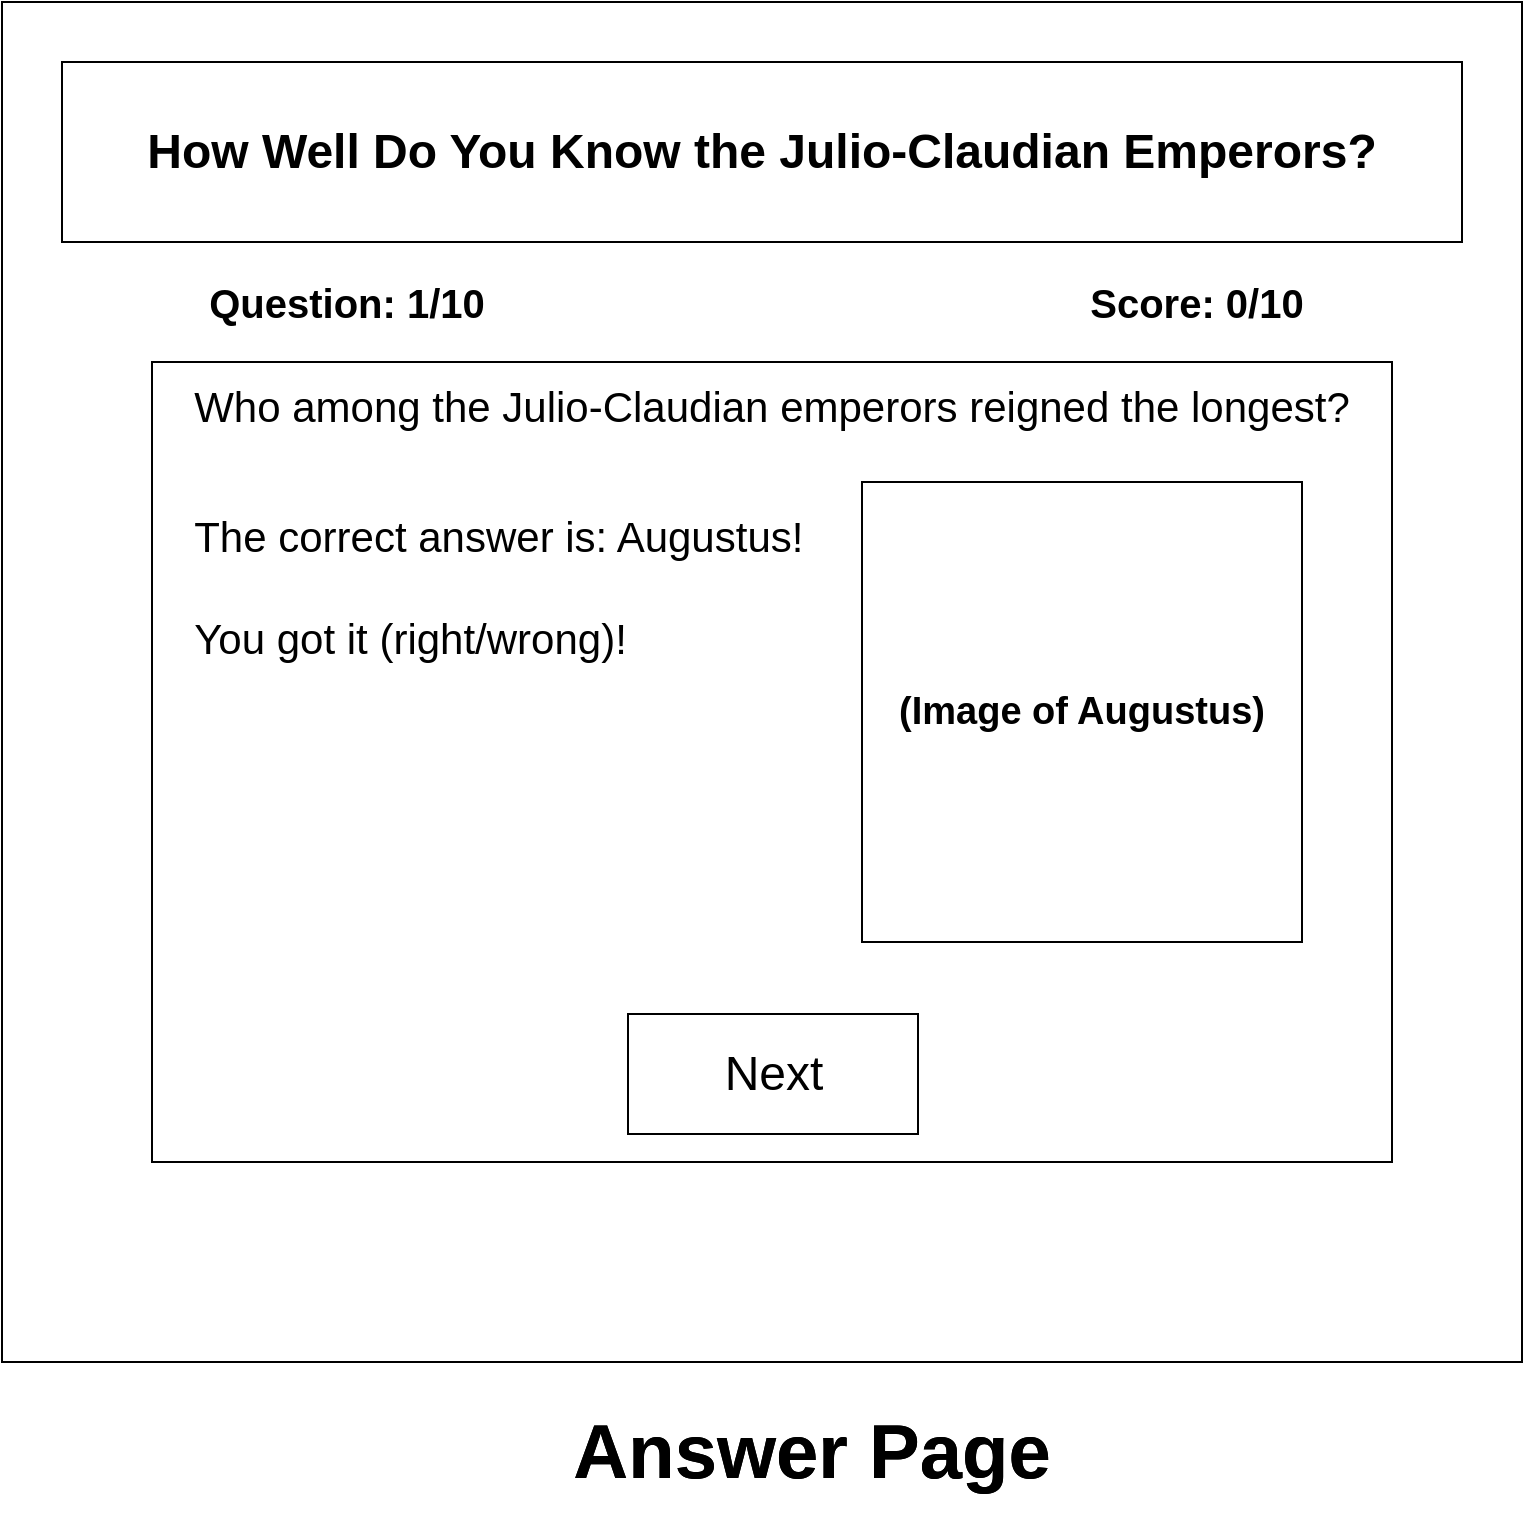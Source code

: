 <mxfile version="12.8.6" type="device"><diagram id="2WaHK67Pde_n1vv2zppp" name="Page-1"><mxGraphModel dx="1422" dy="745" grid="1" gridSize="10" guides="1" tooltips="1" connect="1" arrows="1" fold="1" page="1" pageScale="1" pageWidth="850" pageHeight="1100" math="0" shadow="0"><root><mxCell id="0"/><mxCell id="1" parent="0"/><mxCell id="O1dtRkxaAZ6AJdQCamJm-15" value="" style="rounded=0;whiteSpace=wrap;html=1;" vertex="1" parent="1"><mxGeometry x="40" y="30" width="760" height="680" as="geometry"/></mxCell><mxCell id="O1dtRkxaAZ6AJdQCamJm-16" value="" style="rounded=0;whiteSpace=wrap;html=1;" vertex="1" parent="1"><mxGeometry x="70" y="60" width="700" height="90" as="geometry"/></mxCell><mxCell id="O1dtRkxaAZ6AJdQCamJm-17" value="&lt;h1&gt;How Well Do You Know the Julio-Claudian Emperors?&lt;/h1&gt;" style="text;html=1;strokeColor=none;fillColor=none;align=center;verticalAlign=middle;whiteSpace=wrap;rounded=0;" vertex="1" parent="1"><mxGeometry x="100" y="80" width="640" height="50" as="geometry"/></mxCell><mxCell id="O1dtRkxaAZ6AJdQCamJm-18" value="" style="rounded=0;whiteSpace=wrap;html=1;" vertex="1" parent="1"><mxGeometry x="115" y="210" width="620" height="400" as="geometry"/></mxCell><mxCell id="O1dtRkxaAZ6AJdQCamJm-20" value="" style="rounded=0;whiteSpace=wrap;html=1;" vertex="1" parent="1"><mxGeometry x="353" y="536" width="145" height="60" as="geometry"/></mxCell><mxCell id="O1dtRkxaAZ6AJdQCamJm-21" value="&lt;font style=&quot;font-size: 24px&quot;&gt;Next&lt;/font&gt;" style="text;html=1;strokeColor=none;fillColor=none;align=center;verticalAlign=middle;whiteSpace=wrap;rounded=0;" vertex="1" parent="1"><mxGeometry x="405.5" y="556" width="40" height="20" as="geometry"/></mxCell><mxCell id="O1dtRkxaAZ6AJdQCamJm-22" value="&lt;font size=&quot;1&quot;&gt;&lt;b style=&quot;font-size: 38px&quot;&gt;Answer Page&lt;/b&gt;&lt;/font&gt;" style="text;html=1;strokeColor=none;fillColor=none;align=center;verticalAlign=middle;whiteSpace=wrap;rounded=0;" vertex="1" parent="1"><mxGeometry x="200" y="720" width="490" height="70" as="geometry"/></mxCell><mxCell id="O1dtRkxaAZ6AJdQCamJm-24" value="&lt;h3&gt;&lt;font style=&quot;font-size: 20px&quot;&gt;Question: 1/10&lt;/font&gt;&lt;/h3&gt;" style="text;html=1;strokeColor=none;fillColor=none;align=center;verticalAlign=middle;whiteSpace=wrap;rounded=0;" vertex="1" parent="1"><mxGeometry x="115" y="150" width="195" height="60" as="geometry"/></mxCell><mxCell id="O1dtRkxaAZ6AJdQCamJm-25" value="&lt;h3&gt;&lt;font style=&quot;font-size: 20px&quot;&gt;Score: 0/10&lt;/font&gt;&lt;/h3&gt;" style="text;html=1;strokeColor=none;fillColor=none;align=center;verticalAlign=middle;whiteSpace=wrap;rounded=0;" vertex="1" parent="1"><mxGeometry x="540" y="150" width="195" height="60" as="geometry"/></mxCell><mxCell id="O1dtRkxaAZ6AJdQCamJm-27" value="&lt;font&gt;&lt;span style=&quot;font-size: 21px&quot;&gt;Who among the Julio-Claudian emperors reigned the longest?&lt;/span&gt;&lt;br&gt;&lt;br&gt;&lt;div style=&quot;text-align: left&quot;&gt;&lt;span style=&quot;font-size: 21px&quot;&gt;&lt;br&gt;&lt;/span&gt;&lt;/div&gt;&lt;div style=&quot;text-align: left&quot;&gt;&lt;span style=&quot;font-size: 21px&quot;&gt;The correct answer is: Augustus!&lt;/span&gt;&lt;/div&gt;&lt;div style=&quot;text-align: left&quot;&gt;&lt;span style=&quot;font-size: 21px&quot;&gt;&lt;br&gt;&lt;/span&gt;&lt;/div&gt;&lt;div style=&quot;text-align: left&quot;&gt;&lt;span style=&quot;font-size: 21px&quot;&gt;You got it (right/wrong)!&lt;/span&gt;&lt;/div&gt;&lt;div style=&quot;text-align: left&quot;&gt;&lt;span style=&quot;font-size: 21px&quot;&gt;&lt;br&gt;&lt;/span&gt;&lt;/div&gt;&lt;br&gt;&lt;br&gt;&lt;br&gt;&lt;br&gt;&lt;br&gt;&lt;br&gt;&lt;br&gt;&lt;/font&gt;" style="text;html=1;strokeColor=none;fillColor=none;align=center;verticalAlign=middle;whiteSpace=wrap;rounded=0;" vertex="1" parent="1"><mxGeometry x="130" y="170" width="590" height="366" as="geometry"/></mxCell><mxCell id="O1dtRkxaAZ6AJdQCamJm-28" value="&lt;b&gt;&lt;font style=&quot;font-size: 19px&quot;&gt;(Image of Augustus)&lt;/font&gt;&lt;/b&gt;" style="rounded=0;whiteSpace=wrap;html=1;" vertex="1" parent="1"><mxGeometry x="470" y="270" width="220" height="230" as="geometry"/></mxCell><mxCell id="O1dtRkxaAZ6AJdQCamJm-29" value="&lt;font size=&quot;1&quot;&gt;&lt;b style=&quot;font-size: 38px&quot;&gt;Answer Page&lt;/b&gt;&lt;/font&gt;" style="text;html=1;strokeColor=none;fillColor=none;align=center;verticalAlign=middle;whiteSpace=wrap;rounded=0;" vertex="1" parent="1"><mxGeometry x="200" y="720" width="490" height="70" as="geometry"/></mxCell></root></mxGraphModel></diagram></mxfile>